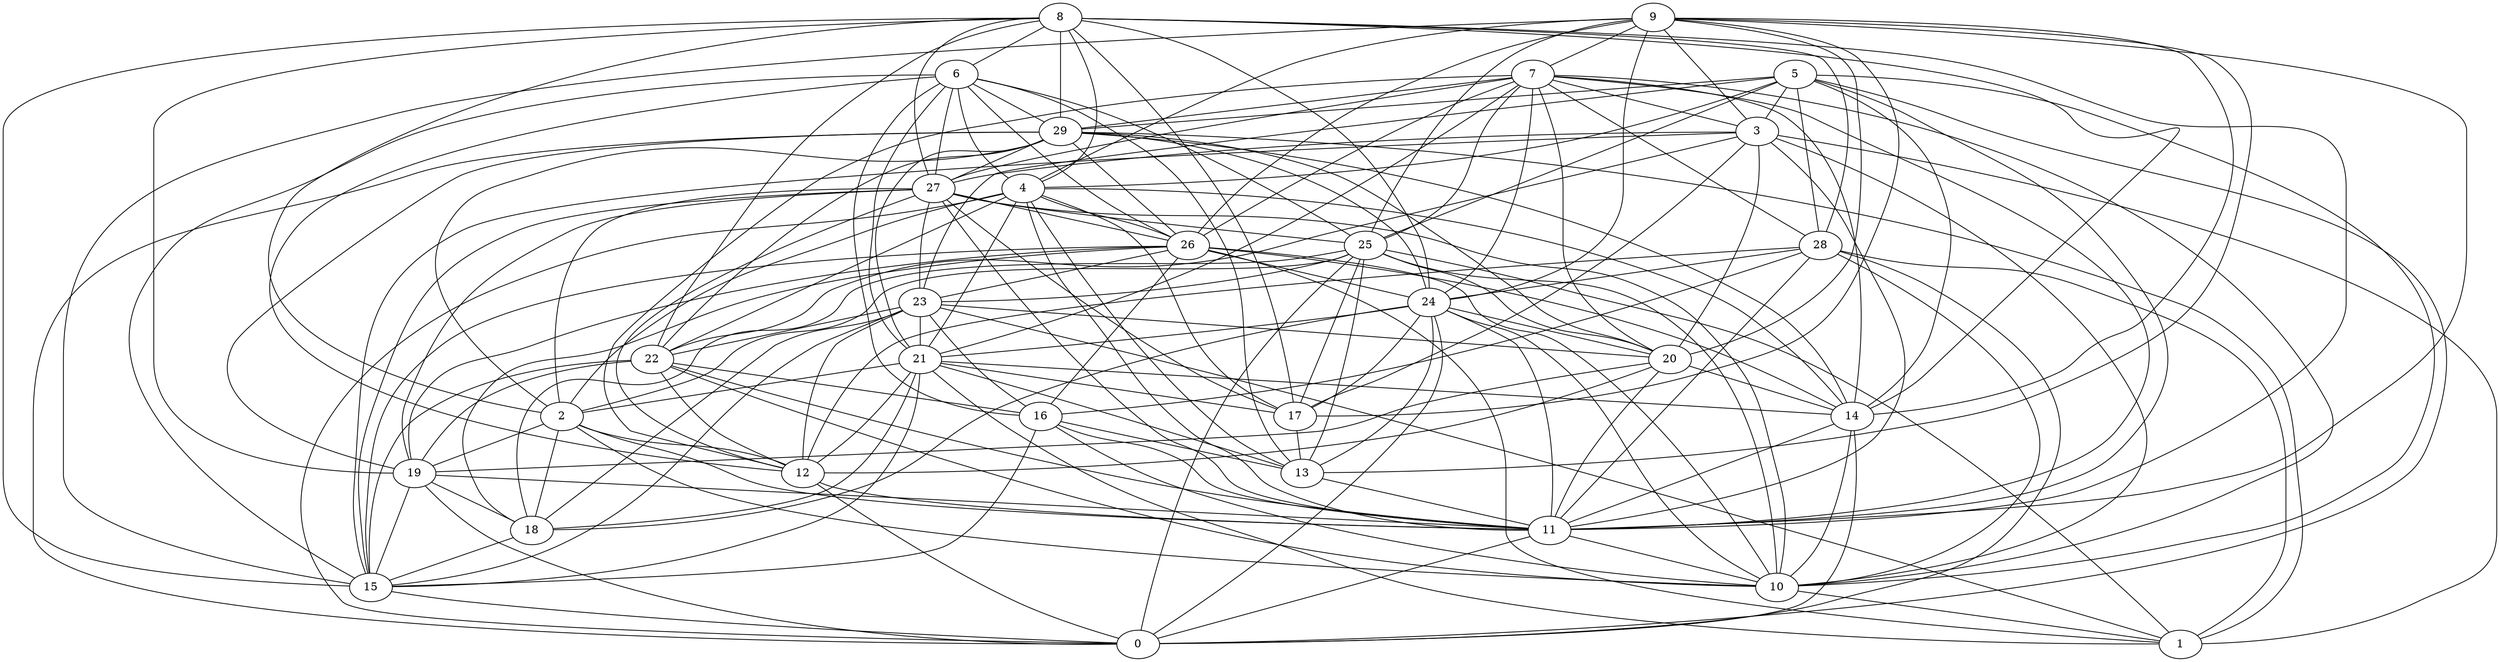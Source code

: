 digraph GG_graph {

subgraph G_graph {
edge [color = black]
"8" -> "19" [dir = none]
"8" -> "14" [dir = none]
"8" -> "11" [dir = none]
"22" -> "11" [dir = none]
"22" -> "15" [dir = none]
"22" -> "19" [dir = none]
"9" -> "24" [dir = none]
"9" -> "11" [dir = none]
"9" -> "26" [dir = none]
"9" -> "20" [dir = none]
"9" -> "15" [dir = none]
"9" -> "3" [dir = none]
"9" -> "25" [dir = none]
"9" -> "4" [dir = none]
"16" -> "11" [dir = none]
"16" -> "15" [dir = none]
"3" -> "15" [dir = none]
"3" -> "11" [dir = none]
"3" -> "27" [dir = none]
"3" -> "20" [dir = none]
"6" -> "13" [dir = none]
"6" -> "29" [dir = none]
"6" -> "26" [dir = none]
"6" -> "27" [dir = none]
"6" -> "21" [dir = none]
"26" -> "23" [dir = none]
"26" -> "14" [dir = none]
"26" -> "24" [dir = none]
"26" -> "10" [dir = none]
"26" -> "18" [dir = none]
"14" -> "11" [dir = none]
"28" -> "16" [dir = none]
"28" -> "12" [dir = none]
"28" -> "11" [dir = none]
"28" -> "24" [dir = none]
"28" -> "10" [dir = none]
"17" -> "13" [dir = none]
"15" -> "0" [dir = none]
"29" -> "1" [dir = none]
"29" -> "22" [dir = none]
"29" -> "0" [dir = none]
"29" -> "19" [dir = none]
"29" -> "21" [dir = none]
"29" -> "14" [dir = none]
"20" -> "19" [dir = none]
"20" -> "12" [dir = none]
"23" -> "21" [dir = none]
"23" -> "12" [dir = none]
"23" -> "20" [dir = none]
"23" -> "16" [dir = none]
"23" -> "18" [dir = none]
"21" -> "14" [dir = none]
"21" -> "15" [dir = none]
"21" -> "17" [dir = none]
"21" -> "1" [dir = none]
"18" -> "15" [dir = none]
"24" -> "21" [dir = none]
"24" -> "11" [dir = none]
"24" -> "17" [dir = none]
"24" -> "13" [dir = none]
"24" -> "20" [dir = none]
"4" -> "22" [dir = none]
"4" -> "13" [dir = none]
"4" -> "2" [dir = none]
"27" -> "10" [dir = none]
"27" -> "12" [dir = none]
"27" -> "11" [dir = none]
"27" -> "17" [dir = none]
"7" -> "26" [dir = none]
"7" -> "25" [dir = none]
"7" -> "28" [dir = none]
"7" -> "21" [dir = none]
"7" -> "10" [dir = none]
"7" -> "12" [dir = none]
"5" -> "0" [dir = none]
"5" -> "4" [dir = none]
"5" -> "25" [dir = none]
"5" -> "23" [dir = none]
"25" -> "18" [dir = none]
"25" -> "1" [dir = none]
"25" -> "17" [dir = none]
"25" -> "13" [dir = none]
"25" -> "10" [dir = none]
"2" -> "12" [dir = none]
"2" -> "10" [dir = none]
"2" -> "18" [dir = none]
"12" -> "0" [dir = none]
"9" -> "13" [dir = none]
"19" -> "0" [dir = none]
"5" -> "11" [dir = none]
"27" -> "23" [dir = none]
"22" -> "16" [dir = none]
"6" -> "16" [dir = none]
"25" -> "0" [dir = none]
"8" -> "28" [dir = none]
"6" -> "25" [dir = none]
"8" -> "22" [dir = none]
"8" -> "15" [dir = none]
"4" -> "11" [dir = none]
"19" -> "18" [dir = none]
"10" -> "1" [dir = none]
"29" -> "24" [dir = none]
"7" -> "27" [dir = none]
"21" -> "12" [dir = none]
"4" -> "26" [dir = none]
"6" -> "15" [dir = none]
"26" -> "15" [dir = none]
"7" -> "20" [dir = none]
"5" -> "29" [dir = none]
"5" -> "3" [dir = none]
"4" -> "0" [dir = none]
"29" -> "2" [dir = none]
"7" -> "29" [dir = none]
"5" -> "10" [dir = none]
"8" -> "24" [dir = none]
"13" -> "11" [dir = none]
"26" -> "19" [dir = none]
"28" -> "0" [dir = none]
"26" -> "16" [dir = none]
"23" -> "15" [dir = none]
"11" -> "10" [dir = none]
"29" -> "20" [dir = none]
"14" -> "0" [dir = none]
"5" -> "14" [dir = none]
"26" -> "1" [dir = none]
"7" -> "3" [dir = none]
"22" -> "10" [dir = none]
"24" -> "18" [dir = none]
"16" -> "13" [dir = none]
"28" -> "1" [dir = none]
"8" -> "29" [dir = none]
"14" -> "10" [dir = none]
"5" -> "28" [dir = none]
"3" -> "10" [dir = none]
"9" -> "7" [dir = none]
"19" -> "15" [dir = none]
"27" -> "26" [dir = none]
"23" -> "22" [dir = none]
"24" -> "0" [dir = none]
"8" -> "17" [dir = none]
"7" -> "14" [dir = none]
"6" -> "12" [dir = none]
"7" -> "11" [dir = none]
"3" -> "17" [dir = none]
"9" -> "17" [dir = none]
"8" -> "27" [dir = none]
"27" -> "19" [dir = none]
"8" -> "6" [dir = none]
"4" -> "17" [dir = none]
"25" -> "2" [dir = none]
"4" -> "21" [dir = none]
"25" -> "23" [dir = none]
"25" -> "20" [dir = none]
"21" -> "13" [dir = none]
"4" -> "14" [dir = none]
"7" -> "24" [dir = none]
"6" -> "4" [dir = none]
"3" -> "22" [dir = none]
"11" -> "0" [dir = none]
"2" -> "11" [dir = none]
"23" -> "1" [dir = none]
"29" -> "27" [dir = none]
"24" -> "10" [dir = none]
"16" -> "10" [dir = none]
"8" -> "4" [dir = none]
"20" -> "11" [dir = none]
"9" -> "14" [dir = none]
"21" -> "2" [dir = none]
"12" -> "11" [dir = none]
"19" -> "11" [dir = none]
"21" -> "18" [dir = none]
"27" -> "2" [dir = none]
"20" -> "14" [dir = none]
"22" -> "12" [dir = none]
"3" -> "1" [dir = none]
"27" -> "25" [dir = none]
"29" -> "26" [dir = none]
"8" -> "2" [dir = none]
"2" -> "19" [dir = none]
"27" -> "15" [dir = none]
}

}
